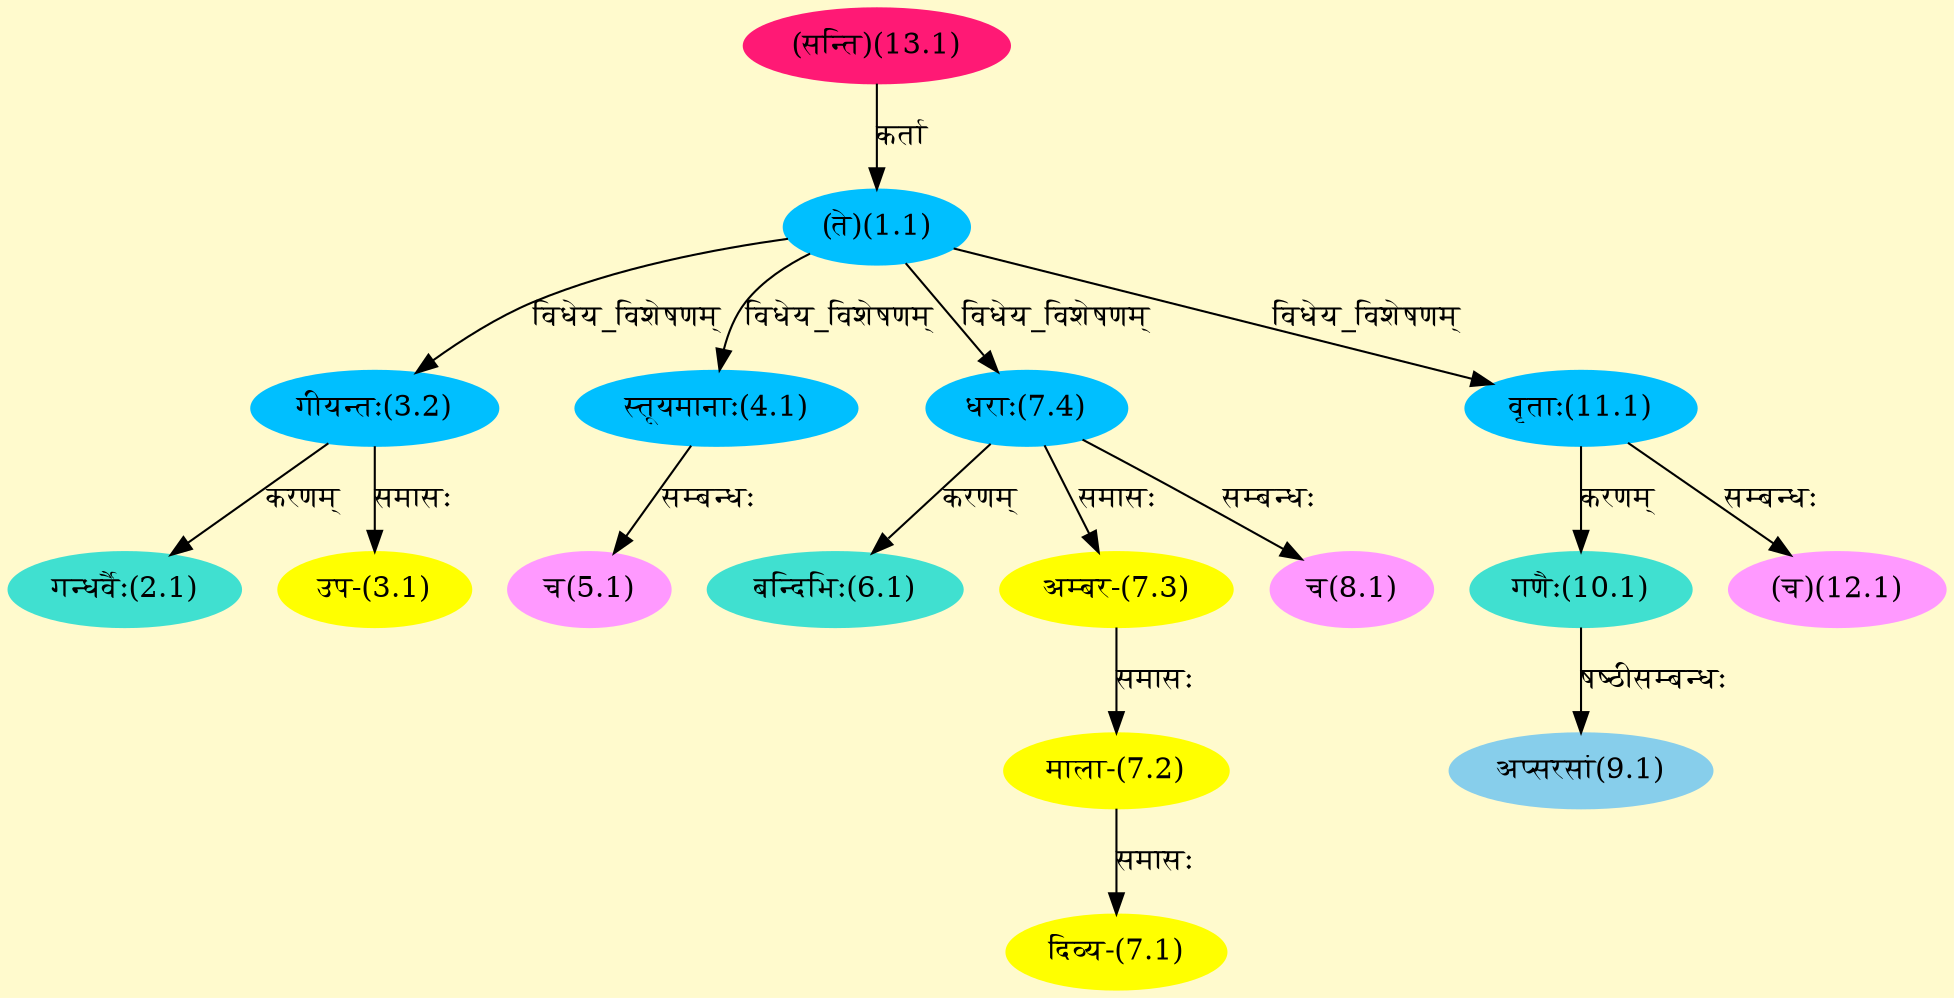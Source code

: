 digraph G{
rankdir=BT;
 compound=true;
 bgcolor="lemonchiffon1";
Node1_1 [style=filled, color="#00BFFF" label = "(ते)(1.1)"]
Node13_1 [style=filled, color="#FF1975" label = "(सन्ति)(13.1)"]
Node2_1 [style=filled, color="#40E0D0" label = "गन्धर्वैः(2.1)"]
Node3_2 [style=filled, color="#00BFFF" label = "गीयन्तः(3.2)"]
Node3_1 [style=filled, color="#FFFF00" label = "उप-(3.1)"]
Node4_1 [style=filled, color="#00BFFF" label = "स्तूयमानाः(4.1)"]
Node5_1 [style=filled, color="#FF99FF" label = "च(5.1)"]
Node6_1 [style=filled, color="#40E0D0" label = "बन्दिभिः(6.1)"]
Node7_4 [style=filled, color="#00BFFF" label = "धराः(7.4)"]
Node7_1 [style=filled, color="#FFFF00" label = "दिव्य-(7.1)"]
Node7_2 [style=filled, color="#FFFF00" label = "माला-(7.2)"]
Node7_3 [style=filled, color="#FFFF00" label = "अम्बर-(7.3)"]
Node8_1 [style=filled, color="#FF99FF" label = "च(8.1)"]
Node9_1 [style=filled, color="#87CEEB" label = "अप्सरसां(9.1)"]
Node10_1 [style=filled, color="#40E0D0" label = "गणैः(10.1)"]
Node11_1 [style=filled, color="#00BFFF" label = "वृताः(11.1)"]
Node12_1 [style=filled, color="#FF99FF" label = "(च)(12.1)"]
/* Start of Relations section */

Node1_1 -> Node13_1 [  label="कर्ता"  dir="back" ]
Node2_1 -> Node3_2 [  label="करणम्"  dir="back" ]
Node3_1 -> Node3_2 [  label="समासः"  dir="back" ]
Node3_2 -> Node1_1 [  label="विधेय_विशेषणम्"  dir="back" ]
Node4_1 -> Node1_1 [  label="विधेय_विशेषणम्"  dir="back" ]
Node5_1 -> Node4_1 [  label="सम्बन्धः"  dir="back" ]
Node6_1 -> Node7_4 [  label="करणम्"  dir="back" ]
Node7_1 -> Node7_2 [  label="समासः"  dir="back" ]
Node7_2 -> Node7_3 [  label="समासः"  dir="back" ]
Node7_3 -> Node7_4 [  label="समासः"  dir="back" ]
Node7_4 -> Node1_1 [  label="विधेय_विशेषणम्"  dir="back" ]
Node8_1 -> Node7_4 [  label="सम्बन्धः"  dir="back" ]
Node9_1 -> Node10_1 [  label="षष्ठीसम्बन्धः"  dir="back" ]
Node10_1 -> Node11_1 [  label="करणम्"  dir="back" ]
Node11_1 -> Node1_1 [  label="विधेय_विशेषणम्"  dir="back" ]
Node12_1 -> Node11_1 [  label="सम्बन्धः"  dir="back" ]
}

